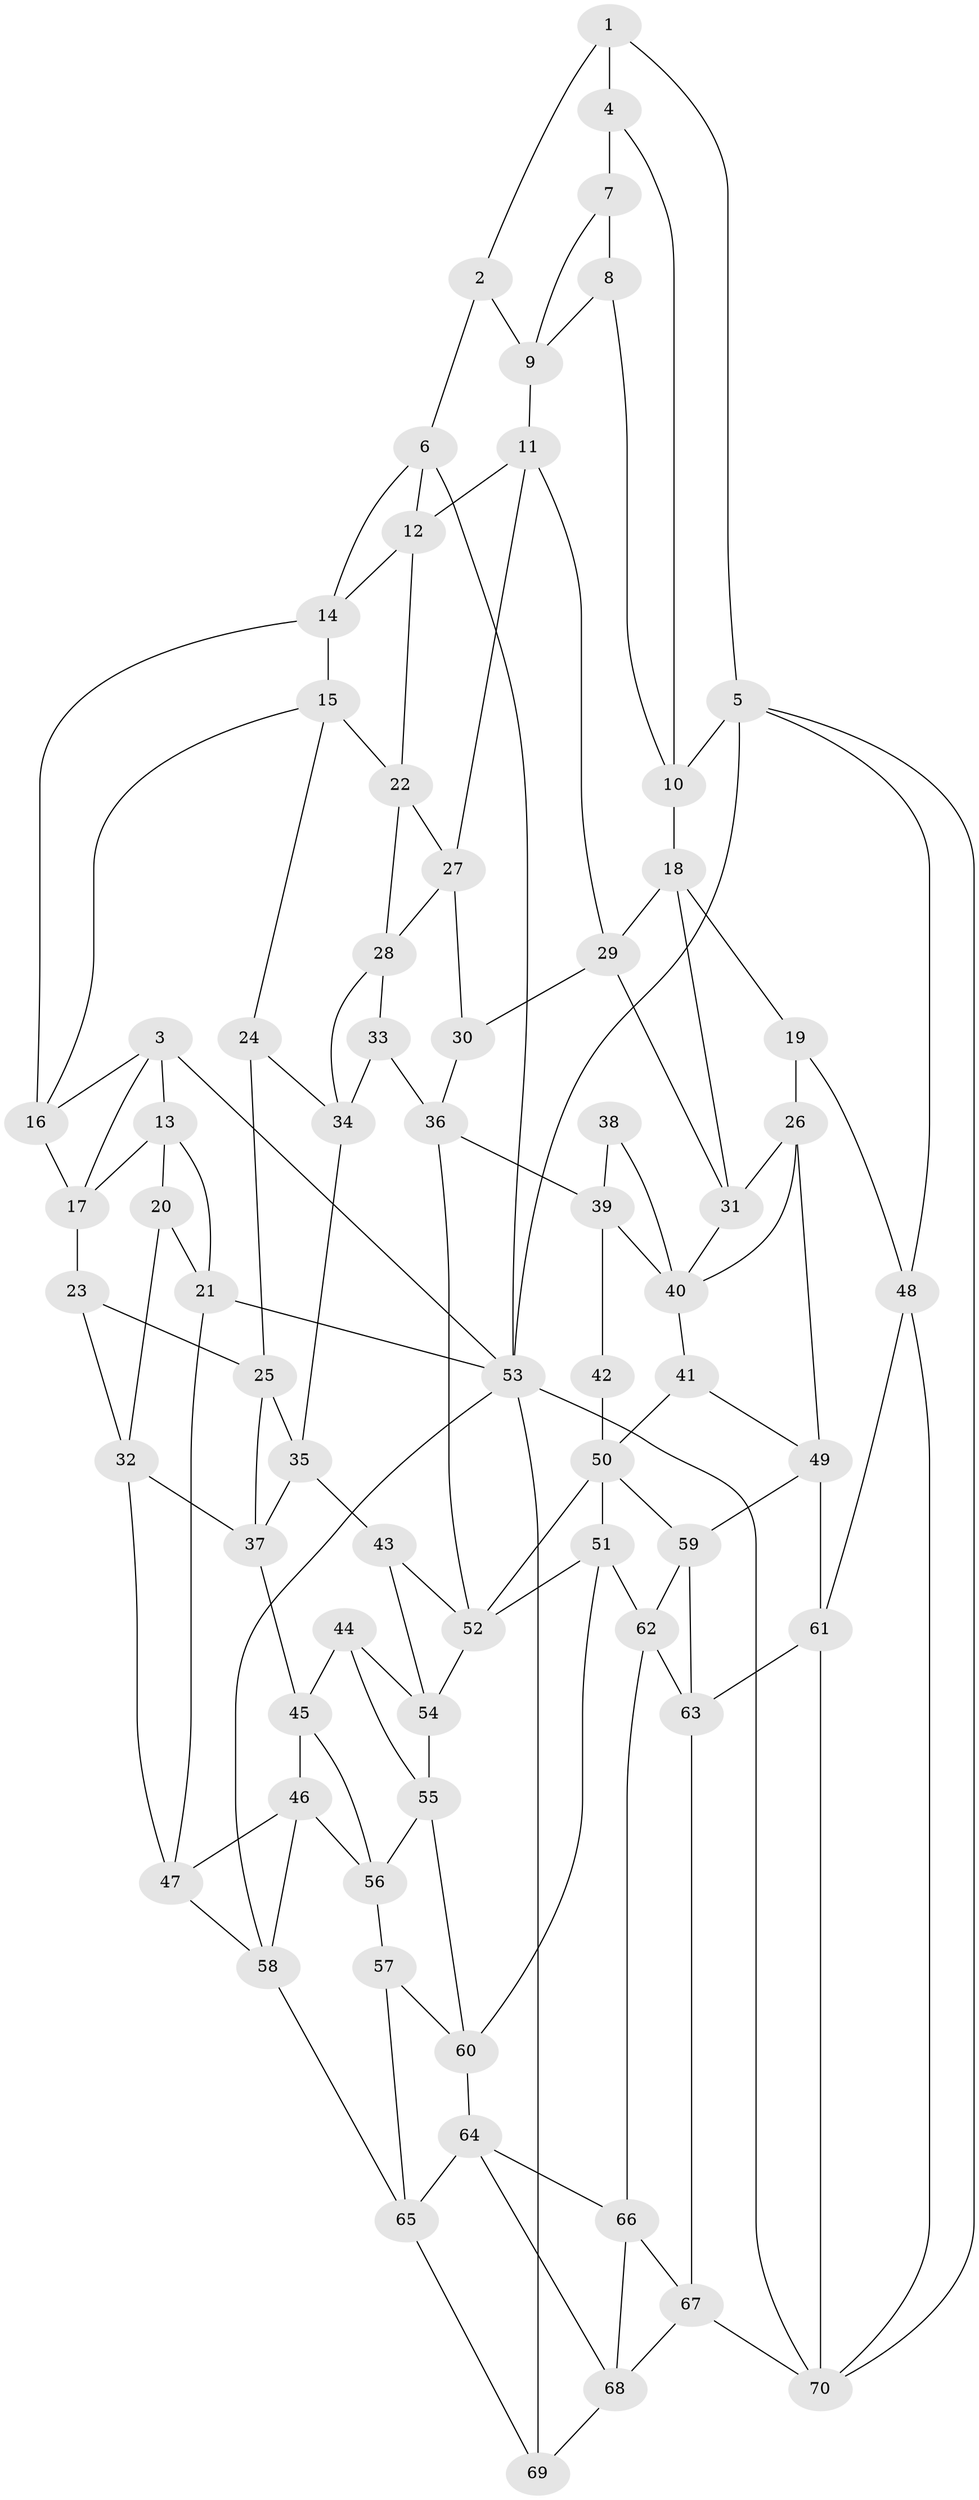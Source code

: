 // original degree distribution, {3: 0.014285714285714285, 4: 0.22142857142857142, 6: 0.20714285714285716, 5: 0.5571428571428572}
// Generated by graph-tools (version 1.1) at 2025/51/03/09/25 03:51:04]
// undirected, 70 vertices, 134 edges
graph export_dot {
graph [start="1"]
  node [color=gray90,style=filled];
  1;
  2;
  3;
  4;
  5;
  6;
  7;
  8;
  9;
  10;
  11;
  12;
  13;
  14;
  15;
  16;
  17;
  18;
  19;
  20;
  21;
  22;
  23;
  24;
  25;
  26;
  27;
  28;
  29;
  30;
  31;
  32;
  33;
  34;
  35;
  36;
  37;
  38;
  39;
  40;
  41;
  42;
  43;
  44;
  45;
  46;
  47;
  48;
  49;
  50;
  51;
  52;
  53;
  54;
  55;
  56;
  57;
  58;
  59;
  60;
  61;
  62;
  63;
  64;
  65;
  66;
  67;
  68;
  69;
  70;
  1 -- 2 [weight=1.0];
  1 -- 4 [weight=1.0];
  1 -- 5 [weight=1.0];
  2 -- 6 [weight=1.0];
  2 -- 9 [weight=1.0];
  3 -- 13 [weight=1.0];
  3 -- 16 [weight=1.0];
  3 -- 17 [weight=1.0];
  3 -- 53 [weight=1.0];
  4 -- 7 [weight=2.0];
  4 -- 10 [weight=1.0];
  5 -- 10 [weight=1.0];
  5 -- 48 [weight=1.0];
  5 -- 53 [weight=1.0];
  5 -- 70 [weight=1.0];
  6 -- 12 [weight=1.0];
  6 -- 14 [weight=1.0];
  6 -- 53 [weight=1.0];
  7 -- 8 [weight=1.0];
  7 -- 9 [weight=1.0];
  8 -- 9 [weight=1.0];
  8 -- 10 [weight=1.0];
  9 -- 11 [weight=1.0];
  10 -- 18 [weight=1.0];
  11 -- 12 [weight=1.0];
  11 -- 27 [weight=1.0];
  11 -- 29 [weight=1.0];
  12 -- 14 [weight=1.0];
  12 -- 22 [weight=1.0];
  13 -- 17 [weight=1.0];
  13 -- 20 [weight=1.0];
  13 -- 21 [weight=1.0];
  14 -- 15 [weight=1.0];
  14 -- 16 [weight=1.0];
  15 -- 16 [weight=1.0];
  15 -- 22 [weight=1.0];
  15 -- 24 [weight=1.0];
  16 -- 17 [weight=1.0];
  17 -- 23 [weight=1.0];
  18 -- 19 [weight=1.0];
  18 -- 29 [weight=1.0];
  18 -- 31 [weight=1.0];
  19 -- 26 [weight=1.0];
  19 -- 48 [weight=1.0];
  20 -- 21 [weight=1.0];
  20 -- 32 [weight=1.0];
  21 -- 47 [weight=1.0];
  21 -- 53 [weight=1.0];
  22 -- 27 [weight=1.0];
  22 -- 28 [weight=1.0];
  23 -- 25 [weight=1.0];
  23 -- 32 [weight=1.0];
  24 -- 25 [weight=1.0];
  24 -- 34 [weight=1.0];
  25 -- 35 [weight=1.0];
  25 -- 37 [weight=1.0];
  26 -- 31 [weight=1.0];
  26 -- 40 [weight=1.0];
  26 -- 49 [weight=1.0];
  27 -- 28 [weight=1.0];
  27 -- 30 [weight=1.0];
  28 -- 33 [weight=1.0];
  28 -- 34 [weight=1.0];
  29 -- 30 [weight=1.0];
  29 -- 31 [weight=1.0];
  30 -- 36 [weight=1.0];
  31 -- 40 [weight=1.0];
  32 -- 37 [weight=1.0];
  32 -- 47 [weight=1.0];
  33 -- 34 [weight=1.0];
  33 -- 36 [weight=1.0];
  34 -- 35 [weight=1.0];
  35 -- 37 [weight=1.0];
  35 -- 43 [weight=1.0];
  36 -- 39 [weight=1.0];
  36 -- 52 [weight=1.0];
  37 -- 45 [weight=1.0];
  38 -- 39 [weight=1.0];
  38 -- 40 [weight=2.0];
  39 -- 40 [weight=1.0];
  39 -- 42 [weight=1.0];
  40 -- 41 [weight=1.0];
  41 -- 49 [weight=1.0];
  41 -- 50 [weight=1.0];
  42 -- 50 [weight=2.0];
  43 -- 52 [weight=1.0];
  43 -- 54 [weight=1.0];
  44 -- 45 [weight=1.0];
  44 -- 54 [weight=1.0];
  44 -- 55 [weight=1.0];
  45 -- 46 [weight=1.0];
  45 -- 56 [weight=1.0];
  46 -- 47 [weight=1.0];
  46 -- 56 [weight=1.0];
  46 -- 58 [weight=1.0];
  47 -- 58 [weight=1.0];
  48 -- 61 [weight=1.0];
  48 -- 70 [weight=1.0];
  49 -- 59 [weight=1.0];
  49 -- 61 [weight=1.0];
  50 -- 51 [weight=1.0];
  50 -- 52 [weight=1.0];
  50 -- 59 [weight=1.0];
  51 -- 52 [weight=1.0];
  51 -- 60 [weight=1.0];
  51 -- 62 [weight=1.0];
  52 -- 54 [weight=1.0];
  53 -- 58 [weight=1.0];
  53 -- 69 [weight=1.0];
  53 -- 70 [weight=1.0];
  54 -- 55 [weight=1.0];
  55 -- 56 [weight=1.0];
  55 -- 60 [weight=1.0];
  56 -- 57 [weight=1.0];
  57 -- 60 [weight=1.0];
  57 -- 65 [weight=1.0];
  58 -- 65 [weight=1.0];
  59 -- 62 [weight=1.0];
  59 -- 63 [weight=1.0];
  60 -- 64 [weight=1.0];
  61 -- 63 [weight=1.0];
  61 -- 70 [weight=1.0];
  62 -- 63 [weight=1.0];
  62 -- 66 [weight=1.0];
  63 -- 67 [weight=1.0];
  64 -- 65 [weight=1.0];
  64 -- 66 [weight=1.0];
  64 -- 68 [weight=1.0];
  65 -- 69 [weight=1.0];
  66 -- 67 [weight=1.0];
  66 -- 68 [weight=1.0];
  67 -- 68 [weight=1.0];
  67 -- 70 [weight=1.0];
  68 -- 69 [weight=1.0];
}
